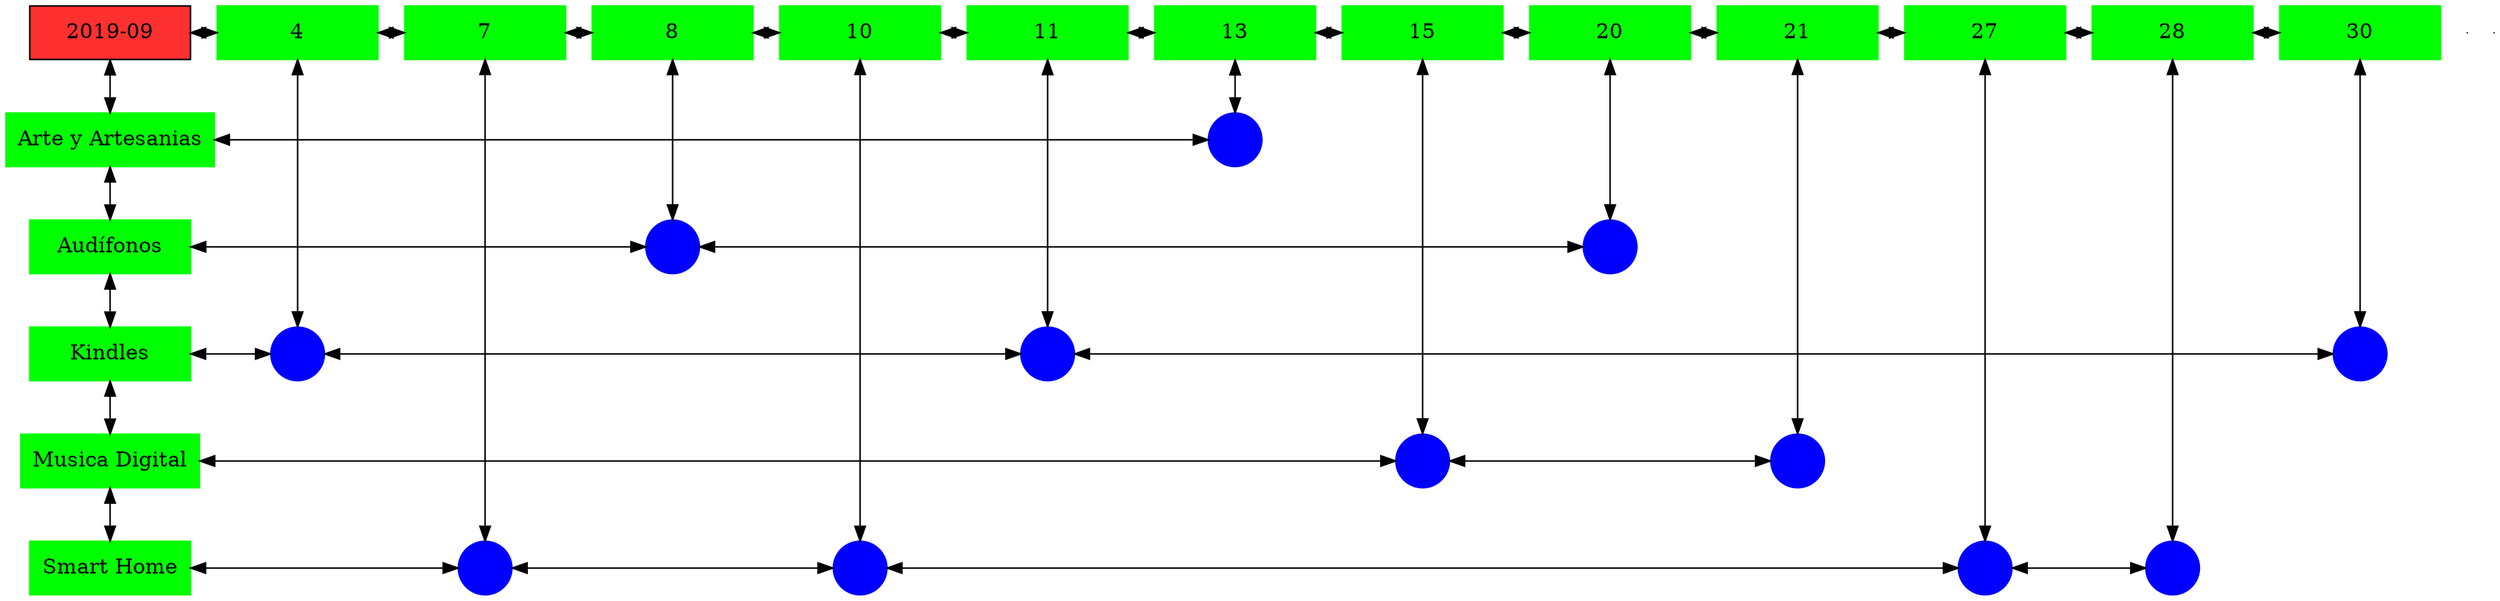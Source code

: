 digraph G{
node[shape="box"];
nodeMt[ label = "2019-09", width = 1.5, style = filled, fillcolor = firebrick1, group = 1 ];
e0[ shape = point, width = 0 ];
e1[ shape = point, width = 0 ];
node0xc002021bd0[label="4",color=green,style =filled,width = 1.5 group=4];
nodeMt->node0xc002021bd0[dir="both"];
{rank=same;nodeMt;node0xc002021bd0;}
node0xc00225d040[label="7",color=green,style =filled,width = 1.5 group=7];
node0xc002021bd0->node0xc00225d040[dir="both"];
{rank=same;node0xc002021bd0;node0xc00225d040;}
node0xc0021ca730[label="8",color=green,style =filled,width = 1.5 group=8];
node0xc00225d040->node0xc0021ca730[dir="both"];
{rank=same;node0xc00225d040;node0xc0021ca730;}
node0xc0021ec4b0[label="10",color=green,style =filled,width = 1.5 group=10];
node0xc0021ca730->node0xc0021ec4b0[dir="both"];
{rank=same;node0xc0021ca730;node0xc0021ec4b0;}
node0xc00200f180[label="11",color=green,style =filled,width = 1.5 group=11];
node0xc0021ec4b0->node0xc00200f180[dir="both"];
{rank=same;node0xc0021ec4b0;node0xc00200f180;}
node0xc002238eb0[label="13",color=green,style =filled,width = 1.5 group=13];
node0xc00200f180->node0xc002238eb0[dir="both"];
{rank=same;node0xc00200f180;node0xc002238eb0;}
node0xc002148be0[label="15",color=green,style =filled,width = 1.5 group=15];
node0xc002238eb0->node0xc002148be0[dir="both"];
{rank=same;node0xc002238eb0;node0xc002148be0;}
node0xc001e63090[label="20",color=green,style =filled,width = 1.5 group=20];
node0xc002148be0->node0xc001e63090[dir="both"];
{rank=same;node0xc002148be0;node0xc001e63090;}
node0xc001f5d9a0[label="21",color=green,style =filled,width = 1.5 group=21];
node0xc001e63090->node0xc001f5d9a0[dir="both"];
{rank=same;node0xc001e63090;node0xc001f5d9a0;}
node0xc001f879a0[label="27",color=green,style =filled,width = 1.5 group=27];
node0xc001f5d9a0->node0xc001f879a0[dir="both"];
{rank=same;node0xc001f5d9a0;node0xc001f879a0;}
node0xc002159860[label="28",color=green,style =filled,width = 1.5 group=28];
node0xc001f879a0->node0xc002159860[dir="both"];
{rank=same;node0xc001f879a0;node0xc002159860;}
node0xc0021cbbd0[label="30",color=green,style =filled,width = 1.5 group=30];
node0xc002159860->node0xc0021cbbd0[dir="both"];
{rank=same;node0xc002159860;node0xc0021cbbd0;}
node0xc002238e60[label="Arte y Artesanias",color=green,style =filled width = 1.5 group=1];
node0xc002233a80[label="",color=blue,style =filled, width = 0.5 group=13 shape=circle];
node0xc002238e60->node0xc002233a80[dir="both"];
{rank=same;node0xc002238e60;node0xc002233a80;}
node0xc001e63040[label="Audífonos",color=green,style =filled width = 1.5 group=1];
node0xc0021c3080[label="",color=blue,style =filled, width = 0.5 group=8 shape=circle];
node0xc001e63040->node0xc0021c3080[dir="both"];
{rank=same;node0xc001e63040;node0xc0021c3080;}
node0xc001e5cf00[label="",color=blue,style =filled, width = 0.5 group=20 shape=circle];
node0xc0021c3080->node0xc001e5cf00[dir="both"];
{rank=same;node0xc001e5cf00;node0xc0021c3080;}
node0xc00200f130[label="Kindles",color=green,style =filled width = 1.5 group=1];
node0xc002027300[label="",color=blue,style =filled, width = 0.5 group=4 shape=circle];
node0xc00200f130->node0xc002027300[dir="both"];
{rank=same;node0xc00200f130;node0xc002027300;}
node0xc00200d380[label="",color=blue,style =filled, width = 0.5 group=11 shape=circle];
node0xc002027300->node0xc00200d380[dir="both"];
{rank=same;node0xc00200d380;node0xc002027300;}
node0xc0021d6180[label="",color=blue,style =filled, width = 0.5 group=30 shape=circle];
node0xc00200d380->node0xc0021d6180[dir="both"];
{rank=same;node0xc0021d6180;node0xc00200d380;}
node0xc001f5d950[label="Musica Digital",color=green,style =filled width = 1.5 group=1];
node0xc00213f580[label="",color=blue,style =filled, width = 0.5 group=15 shape=circle];
node0xc001f5d950->node0xc00213f580[dir="both"];
{rank=same;node0xc001f5d950;node0xc00213f580;}
node0xc001f5b200[label="",color=blue,style =filled, width = 0.5 group=21 shape=circle];
node0xc00213f580->node0xc001f5b200[dir="both"];
{rank=same;node0xc001f5b200;node0xc00213f580;}
node0xc001f87950[label="Smart Home",color=green,style =filled width = 1.5 group=1];
node0xc002259300[label="",color=blue,style =filled, width = 0.5 group=7 shape=circle];
node0xc001f87950->node0xc002259300[dir="both"];
{rank=same;node0xc001f87950;node0xc002259300;}
node0xc0021ea480[label="",color=blue,style =filled, width = 0.5 group=10 shape=circle];
node0xc002259300->node0xc0021ea480[dir="both"];
{rank=same;node0xc0021ea480;node0xc002259300;}
node0xc001f88f80[label="",color=blue,style =filled, width = 0.5 group=27 shape=circle];
node0xc0021ea480->node0xc001f88f80[dir="both"];
{rank=same;node0xc001f88f80;node0xc0021ea480;}
node0xc002157900[label="",color=blue,style =filled, width = 0.5 group=28 shape=circle];
node0xc001f88f80->node0xc002157900[dir="both"];
{rank=same;node0xc002157900;node0xc001f88f80;}
node0xc002021bd0->node0xc002027300[dir="both"];
node0xc00225d040->node0xc002259300[dir="both"];
node0xc0021ca730->node0xc0021c3080[dir="both"];
node0xc0021ec4b0->node0xc0021ea480[dir="both"];
node0xc00200f180->node0xc00200d380[dir="both"];
node0xc002238eb0->node0xc002233a80[dir="both"];
node0xc002148be0->node0xc00213f580[dir="both"];
node0xc001e63090->node0xc001e5cf00[dir="both"];
node0xc001f5d9a0->node0xc001f5b200[dir="both"];
node0xc001f879a0->node0xc001f88f80[dir="both"];
node0xc002159860->node0xc002157900[dir="both"];
node0xc0021cbbd0->node0xc0021d6180[dir="both"];
nodeMt->node0xc002238e60[dir="both"];
node0xc002238e60->node0xc001e63040[dir="both"];
node0xc001e63040->node0xc00200f130[dir="both"];
node0xc00200f130->node0xc001f5d950[dir="both"];
node0xc001f5d950->node0xc001f87950[dir="both"];
}
